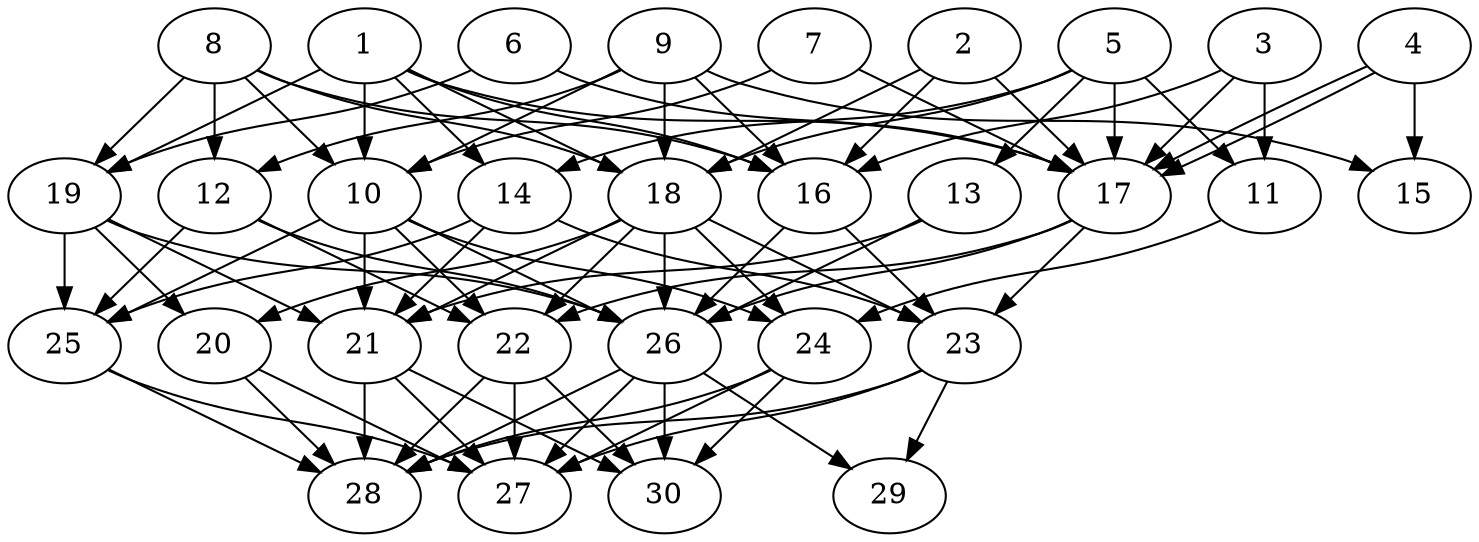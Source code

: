 // DAG automatically generated by daggen at Thu Oct  3 14:04:18 2019
// ./daggen --dot -n 30 --ccr 0.4 --fat 0.7 --regular 0.7 --density 0.9 --mindata 5242880 --maxdata 52428800 
digraph G {
  1 [size="121871360", alpha="0.18", expect_size="48748544"] 
  1 -> 10 [size ="48748544"]
  1 -> 14 [size ="48748544"]
  1 -> 16 [size ="48748544"]
  1 -> 17 [size ="48748544"]
  1 -> 18 [size ="48748544"]
  1 -> 19 [size ="48748544"]
  2 [size="125017600", alpha="0.08", expect_size="50007040"] 
  2 -> 16 [size ="50007040"]
  2 -> 17 [size ="50007040"]
  2 -> 18 [size ="50007040"]
  3 [size="26040320", alpha="0.17", expect_size="10416128"] 
  3 -> 11 [size ="10416128"]
  3 -> 16 [size ="10416128"]
  3 -> 17 [size ="10416128"]
  4 [size="123028480", alpha="0.02", expect_size="49211392"] 
  4 -> 15 [size ="49211392"]
  4 -> 17 [size ="49211392"]
  4 -> 17 [size ="49211392"]
  5 [size="107008000", alpha="0.20", expect_size="42803200"] 
  5 -> 11 [size ="42803200"]
  5 -> 13 [size ="42803200"]
  5 -> 14 [size ="42803200"]
  5 -> 17 [size ="42803200"]
  5 -> 18 [size ="42803200"]
  6 [size="24496640", alpha="0.16", expect_size="9798656"] 
  6 -> 17 [size ="9798656"]
  6 -> 19 [size ="9798656"]
  7 [size="31843840", alpha="0.14", expect_size="12737536"] 
  7 -> 10 [size ="12737536"]
  7 -> 17 [size ="12737536"]
  8 [size="121103360", alpha="0.16", expect_size="48441344"] 
  8 -> 10 [size ="48441344"]
  8 -> 12 [size ="48441344"]
  8 -> 16 [size ="48441344"]
  8 -> 18 [size ="48441344"]
  8 -> 19 [size ="48441344"]
  9 [size="81643520", alpha="0.19", expect_size="32657408"] 
  9 -> 10 [size ="32657408"]
  9 -> 12 [size ="32657408"]
  9 -> 15 [size ="32657408"]
  9 -> 16 [size ="32657408"]
  9 -> 18 [size ="32657408"]
  10 [size="123389440", alpha="0.00", expect_size="49355776"] 
  10 -> 21 [size ="49355776"]
  10 -> 22 [size ="49355776"]
  10 -> 24 [size ="49355776"]
  10 -> 25 [size ="49355776"]
  10 -> 26 [size ="49355776"]
  11 [size="56435200", alpha="0.03", expect_size="22574080"] 
  11 -> 24 [size ="22574080"]
  12 [size="47554560", alpha="0.03", expect_size="19021824"] 
  12 -> 22 [size ="19021824"]
  12 -> 25 [size ="19021824"]
  12 -> 26 [size ="19021824"]
  13 [size="96250880", alpha="0.12", expect_size="38500352"] 
  13 -> 21 [size ="38500352"]
  13 -> 26 [size ="38500352"]
  14 [size="80442880", alpha="0.00", expect_size="32177152"] 
  14 -> 21 [size ="32177152"]
  14 -> 23 [size ="32177152"]
  14 -> 25 [size ="32177152"]
  15 [size="94481920", alpha="0.17", expect_size="37792768"] 
  16 [size="93102080", alpha="0.05", expect_size="37240832"] 
  16 -> 23 [size ="37240832"]
  16 -> 26 [size ="37240832"]
  17 [size="69893120", alpha="0.07", expect_size="27957248"] 
  17 -> 22 [size ="27957248"]
  17 -> 23 [size ="27957248"]
  17 -> 26 [size ="27957248"]
  18 [size="34078720", alpha="0.03", expect_size="13631488"] 
  18 -> 20 [size ="13631488"]
  18 -> 21 [size ="13631488"]
  18 -> 22 [size ="13631488"]
  18 -> 23 [size ="13631488"]
  18 -> 24 [size ="13631488"]
  18 -> 26 [size ="13631488"]
  19 [size="127633920", alpha="0.14", expect_size="51053568"] 
  19 -> 20 [size ="51053568"]
  19 -> 21 [size ="51053568"]
  19 -> 25 [size ="51053568"]
  19 -> 26 [size ="51053568"]
  20 [size="122600960", alpha="0.17", expect_size="49040384"] 
  20 -> 27 [size ="49040384"]
  20 -> 28 [size ="49040384"]
  21 [size="124661760", alpha="0.19", expect_size="49864704"] 
  21 -> 27 [size ="49864704"]
  21 -> 28 [size ="49864704"]
  21 -> 30 [size ="49864704"]
  22 [size="22743040", alpha="0.00", expect_size="9097216"] 
  22 -> 27 [size ="9097216"]
  22 -> 28 [size ="9097216"]
  22 -> 30 [size ="9097216"]
  23 [size="38430720", alpha="0.03", expect_size="15372288"] 
  23 -> 27 [size ="15372288"]
  23 -> 28 [size ="15372288"]
  23 -> 29 [size ="15372288"]
  24 [size="108070400", alpha="0.05", expect_size="43228160"] 
  24 -> 27 [size ="43228160"]
  24 -> 28 [size ="43228160"]
  24 -> 30 [size ="43228160"]
  25 [size="108874240", alpha="0.03", expect_size="43549696"] 
  25 -> 27 [size ="43549696"]
  25 -> 28 [size ="43549696"]
  26 [size="89090560", alpha="0.03", expect_size="35636224"] 
  26 -> 27 [size ="35636224"]
  26 -> 28 [size ="35636224"]
  26 -> 29 [size ="35636224"]
  26 -> 30 [size ="35636224"]
  27 [size="118333440", alpha="0.05", expect_size="47333376"] 
  28 [size="40340480", alpha="0.07", expect_size="16136192"] 
  29 [size="59658240", alpha="0.19", expect_size="23863296"] 
  30 [size="23042560", alpha="0.11", expect_size="9217024"] 
}
